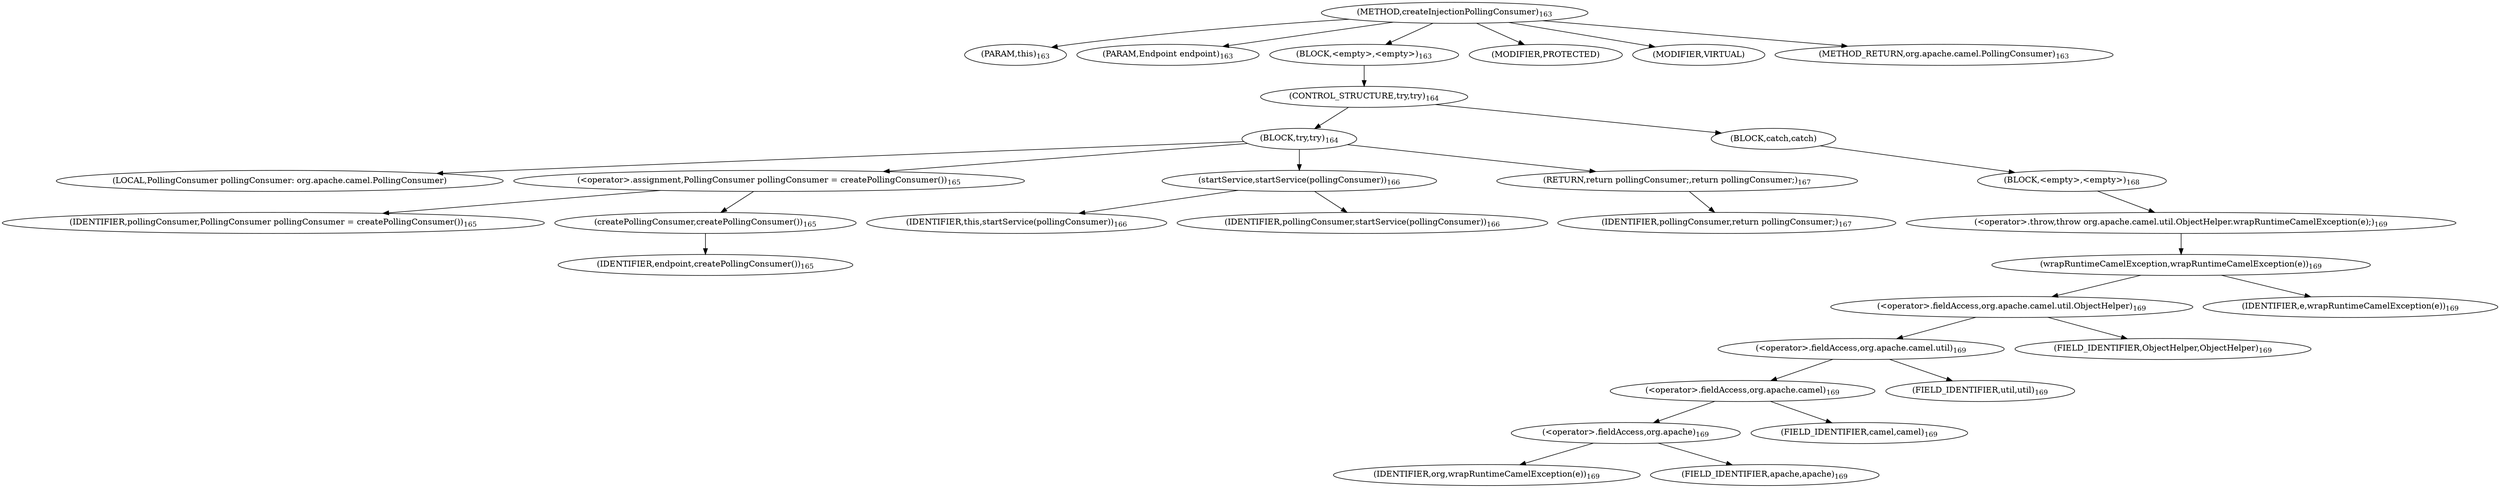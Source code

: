 digraph "createInjectionPollingConsumer" {  
"430" [label = <(METHOD,createInjectionPollingConsumer)<SUB>163</SUB>> ]
"30" [label = <(PARAM,this)<SUB>163</SUB>> ]
"431" [label = <(PARAM,Endpoint endpoint)<SUB>163</SUB>> ]
"432" [label = <(BLOCK,&lt;empty&gt;,&lt;empty&gt;)<SUB>163</SUB>> ]
"433" [label = <(CONTROL_STRUCTURE,try,try)<SUB>164</SUB>> ]
"434" [label = <(BLOCK,try,try)<SUB>164</SUB>> ]
"435" [label = <(LOCAL,PollingConsumer pollingConsumer: org.apache.camel.PollingConsumer)> ]
"436" [label = <(&lt;operator&gt;.assignment,PollingConsumer pollingConsumer = createPollingConsumer())<SUB>165</SUB>> ]
"437" [label = <(IDENTIFIER,pollingConsumer,PollingConsumer pollingConsumer = createPollingConsumer())<SUB>165</SUB>> ]
"438" [label = <(createPollingConsumer,createPollingConsumer())<SUB>165</SUB>> ]
"439" [label = <(IDENTIFIER,endpoint,createPollingConsumer())<SUB>165</SUB>> ]
"440" [label = <(startService,startService(pollingConsumer))<SUB>166</SUB>> ]
"29" [label = <(IDENTIFIER,this,startService(pollingConsumer))<SUB>166</SUB>> ]
"441" [label = <(IDENTIFIER,pollingConsumer,startService(pollingConsumer))<SUB>166</SUB>> ]
"442" [label = <(RETURN,return pollingConsumer;,return pollingConsumer;)<SUB>167</SUB>> ]
"443" [label = <(IDENTIFIER,pollingConsumer,return pollingConsumer;)<SUB>167</SUB>> ]
"444" [label = <(BLOCK,catch,catch)> ]
"445" [label = <(BLOCK,&lt;empty&gt;,&lt;empty&gt;)<SUB>168</SUB>> ]
"446" [label = <(&lt;operator&gt;.throw,throw org.apache.camel.util.ObjectHelper.wrapRuntimeCamelException(e);)<SUB>169</SUB>> ]
"447" [label = <(wrapRuntimeCamelException,wrapRuntimeCamelException(e))<SUB>169</SUB>> ]
"448" [label = <(&lt;operator&gt;.fieldAccess,org.apache.camel.util.ObjectHelper)<SUB>169</SUB>> ]
"449" [label = <(&lt;operator&gt;.fieldAccess,org.apache.camel.util)<SUB>169</SUB>> ]
"450" [label = <(&lt;operator&gt;.fieldAccess,org.apache.camel)<SUB>169</SUB>> ]
"451" [label = <(&lt;operator&gt;.fieldAccess,org.apache)<SUB>169</SUB>> ]
"452" [label = <(IDENTIFIER,org,wrapRuntimeCamelException(e))<SUB>169</SUB>> ]
"453" [label = <(FIELD_IDENTIFIER,apache,apache)<SUB>169</SUB>> ]
"454" [label = <(FIELD_IDENTIFIER,camel,camel)<SUB>169</SUB>> ]
"455" [label = <(FIELD_IDENTIFIER,util,util)<SUB>169</SUB>> ]
"456" [label = <(FIELD_IDENTIFIER,ObjectHelper,ObjectHelper)<SUB>169</SUB>> ]
"457" [label = <(IDENTIFIER,e,wrapRuntimeCamelException(e))<SUB>169</SUB>> ]
"458" [label = <(MODIFIER,PROTECTED)> ]
"459" [label = <(MODIFIER,VIRTUAL)> ]
"460" [label = <(METHOD_RETURN,org.apache.camel.PollingConsumer)<SUB>163</SUB>> ]
  "430" -> "30" 
  "430" -> "431" 
  "430" -> "432" 
  "430" -> "458" 
  "430" -> "459" 
  "430" -> "460" 
  "432" -> "433" 
  "433" -> "434" 
  "433" -> "444" 
  "434" -> "435" 
  "434" -> "436" 
  "434" -> "440" 
  "434" -> "442" 
  "436" -> "437" 
  "436" -> "438" 
  "438" -> "439" 
  "440" -> "29" 
  "440" -> "441" 
  "442" -> "443" 
  "444" -> "445" 
  "445" -> "446" 
  "446" -> "447" 
  "447" -> "448" 
  "447" -> "457" 
  "448" -> "449" 
  "448" -> "456" 
  "449" -> "450" 
  "449" -> "455" 
  "450" -> "451" 
  "450" -> "454" 
  "451" -> "452" 
  "451" -> "453" 
}
